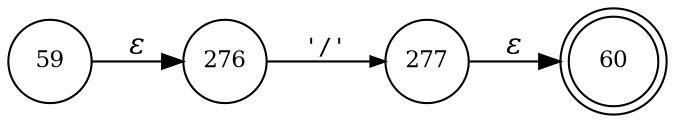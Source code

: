 digraph ATN {
rankdir=LR;
s60[fontsize=11, label="60", shape=doublecircle, fixedsize=true, width=.6];
s276[fontsize=11,label="276", shape=circle, fixedsize=true, width=.55, peripheries=1];
s277[fontsize=11,label="277", shape=circle, fixedsize=true, width=.55, peripheries=1];
s59[fontsize=11,label="59", shape=circle, fixedsize=true, width=.55, peripheries=1];
s59 -> s276 [fontname="Times-Italic", label="&epsilon;"];
s276 -> s277 [fontsize=11, fontname="Courier", arrowsize=.7, label = "'/'", arrowhead = normal];
s277 -> s60 [fontname="Times-Italic", label="&epsilon;"];
}